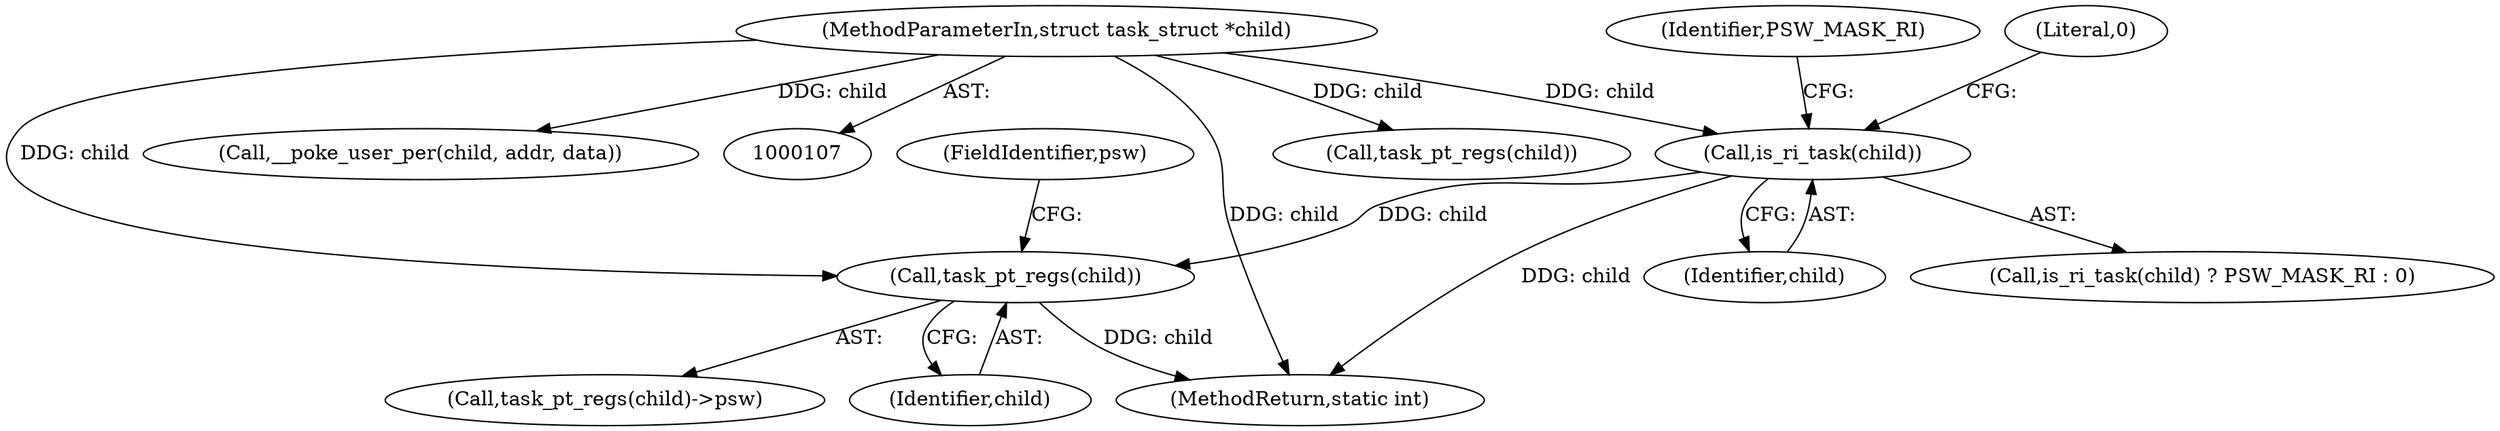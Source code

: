 digraph "0_linux_dab6cf55f81a6e16b8147aed9a843e1691dcd318@pointer" {
"1000184" [label="(Call,task_pt_regs(child))"];
"1000150" [label="(Call,is_ri_task(child))"];
"1000108" [label="(MethodParameterIn,struct task_struct *child)"];
"1000183" [label="(Call,task_pt_regs(child)->psw)"];
"1000153" [label="(Literal,0)"];
"1000152" [label="(Identifier,PSW_MASK_RI)"];
"1000150" [label="(Call,is_ri_task(child))"];
"1000184" [label="(Call,task_pt_regs(child))"];
"1000185" [label="(Identifier,child)"];
"1000271" [label="(Call,task_pt_regs(child))"];
"1000151" [label="(Identifier,child)"];
"1000186" [label="(FieldIdentifier,psw)"];
"1000149" [label="(Call,is_ri_task(child) ? PSW_MASK_RI : 0)"];
"1000108" [label="(MethodParameterIn,struct task_struct *child)"];
"1000392" [label="(MethodReturn,static int)"];
"1000386" [label="(Call,__poke_user_per(child, addr, data))"];
"1000184" -> "1000183"  [label="AST: "];
"1000184" -> "1000185"  [label="CFG: "];
"1000185" -> "1000184"  [label="AST: "];
"1000186" -> "1000184"  [label="CFG: "];
"1000184" -> "1000392"  [label="DDG: child"];
"1000150" -> "1000184"  [label="DDG: child"];
"1000108" -> "1000184"  [label="DDG: child"];
"1000150" -> "1000149"  [label="AST: "];
"1000150" -> "1000151"  [label="CFG: "];
"1000151" -> "1000150"  [label="AST: "];
"1000152" -> "1000150"  [label="CFG: "];
"1000153" -> "1000150"  [label="CFG: "];
"1000150" -> "1000392"  [label="DDG: child"];
"1000108" -> "1000150"  [label="DDG: child"];
"1000108" -> "1000107"  [label="AST: "];
"1000108" -> "1000392"  [label="DDG: child"];
"1000108" -> "1000271"  [label="DDG: child"];
"1000108" -> "1000386"  [label="DDG: child"];
}
